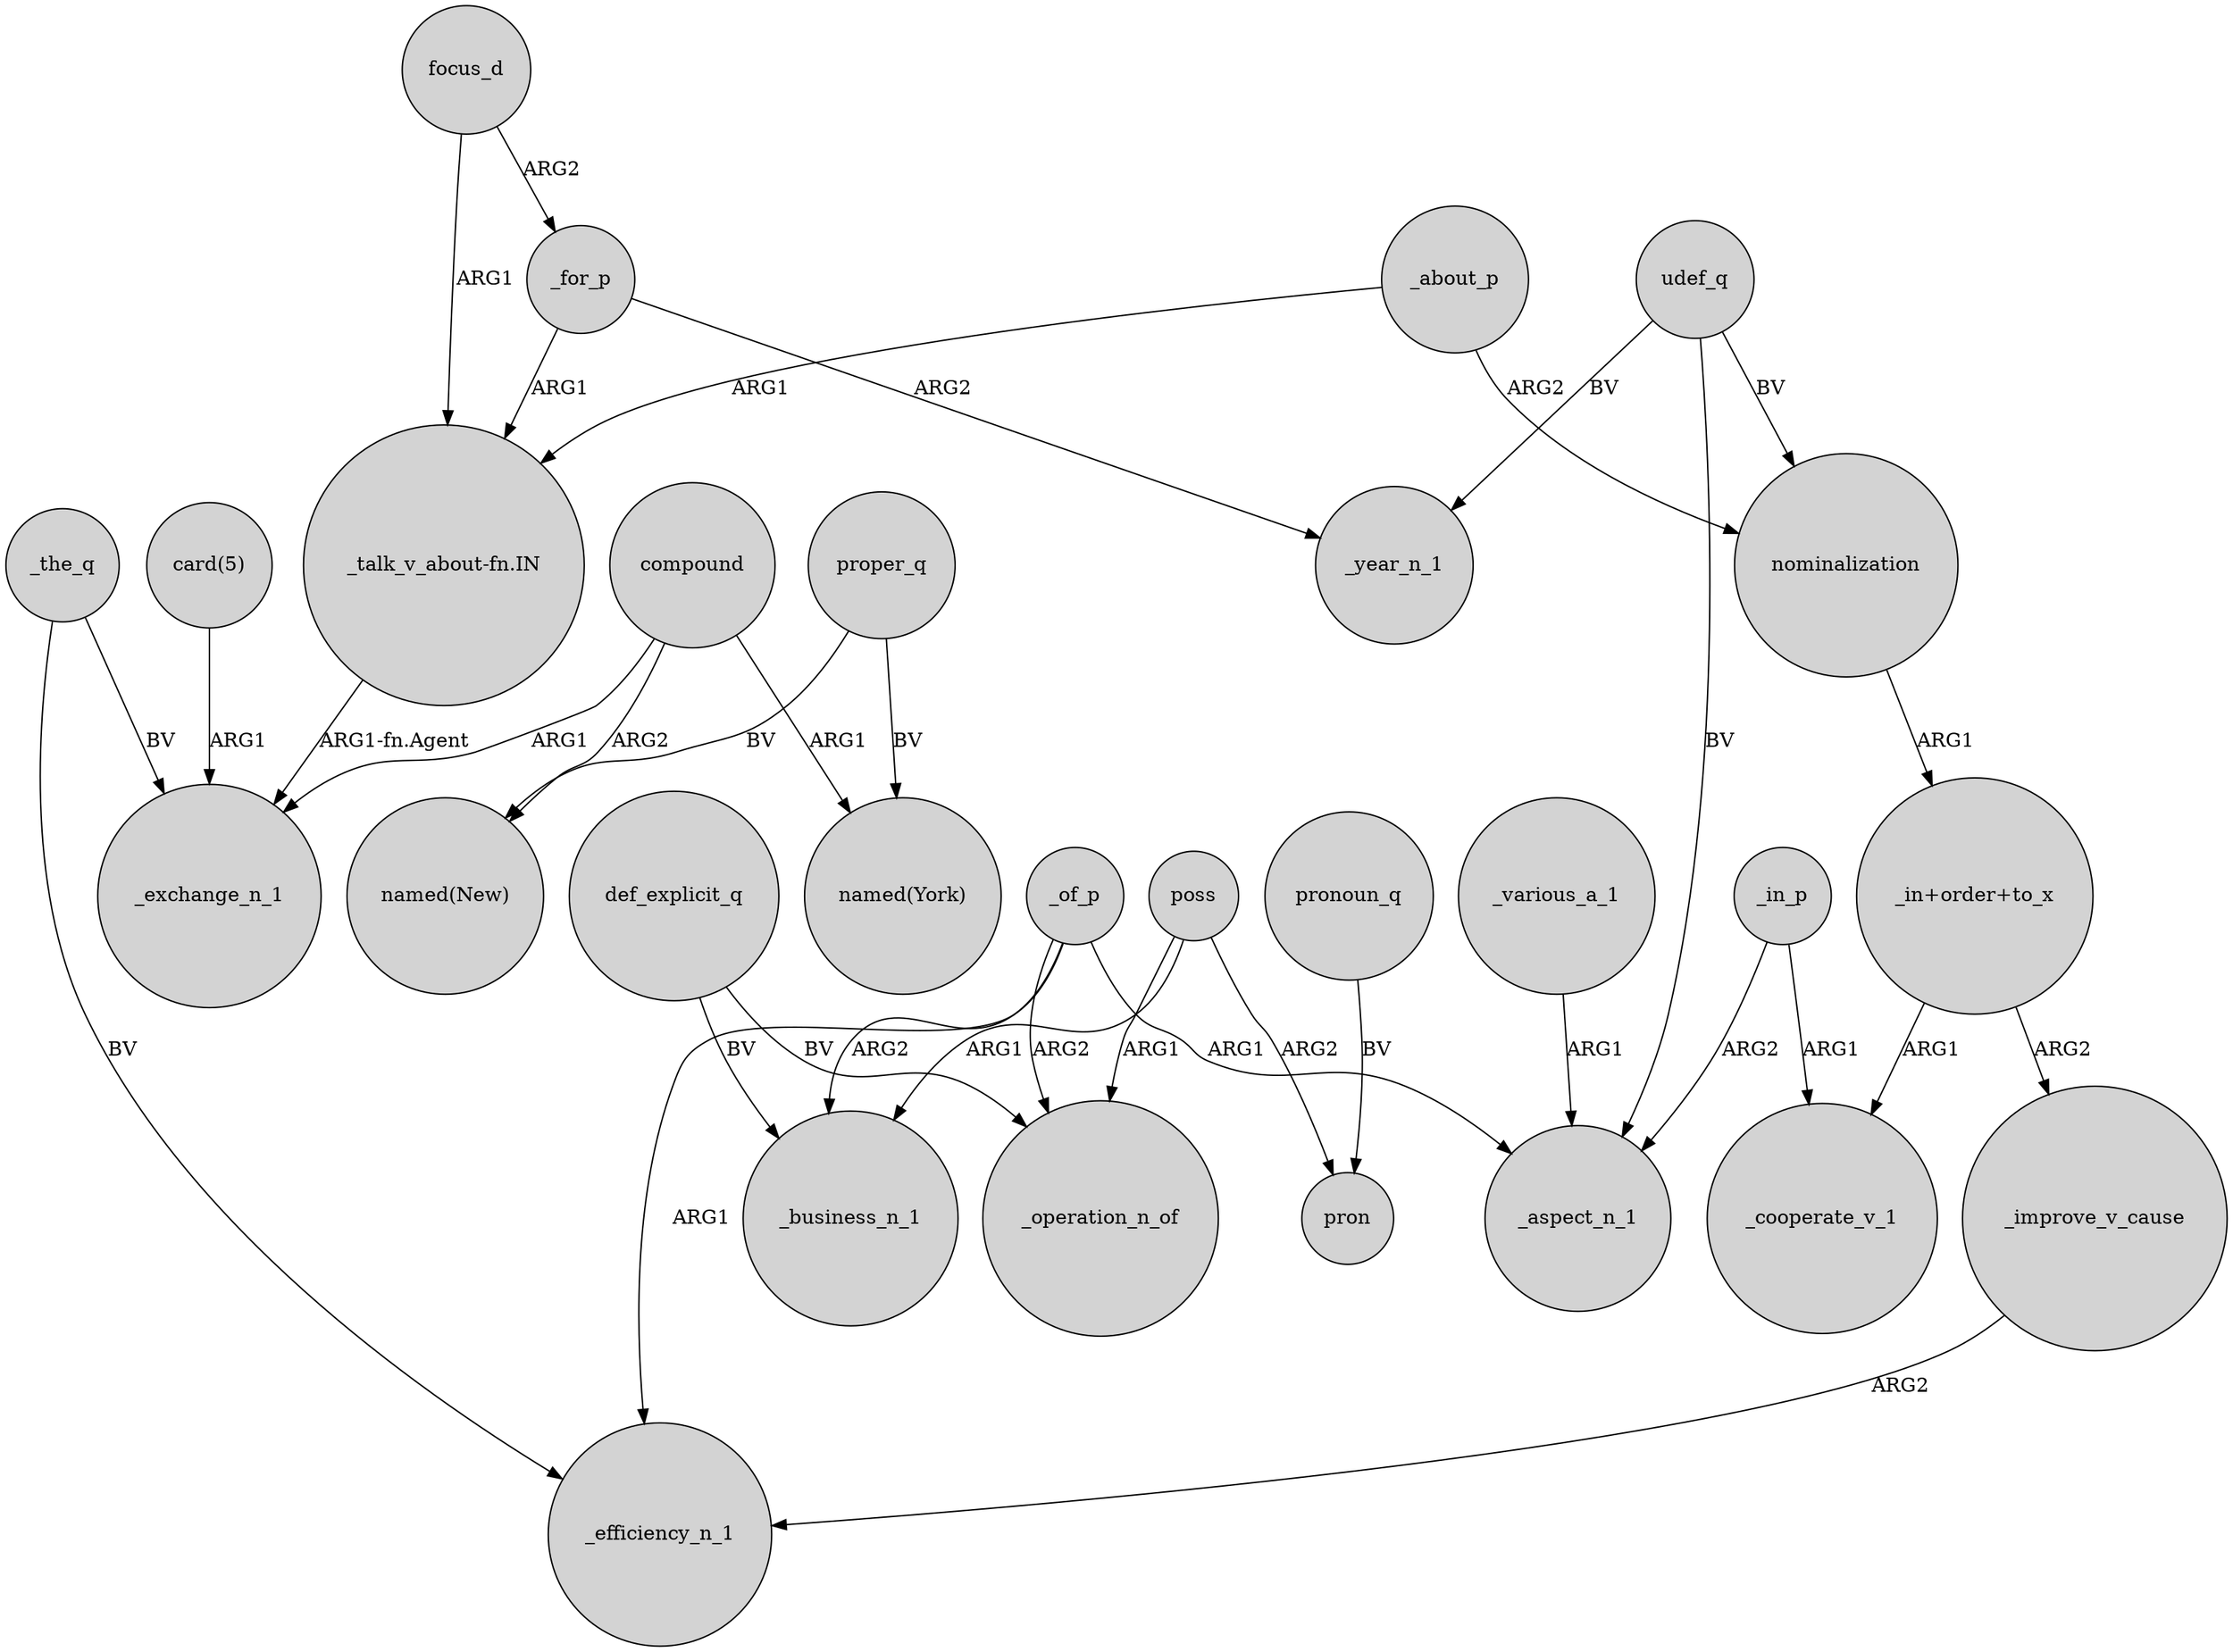 digraph {
	node [shape=circle style=filled]
	_about_p -> "_talk_v_about-fn.IN" [label=ARG1]
	compound -> "named(New)" [label=ARG2]
	_for_p -> _year_n_1 [label=ARG2]
	poss -> pron [label=ARG2]
	"_in+order+to_x" -> _cooperate_v_1 [label=ARG1]
	_of_p -> _efficiency_n_1 [label=ARG1]
	poss -> _operation_n_of [label=ARG1]
	proper_q -> "named(New)" [label=BV]
	_about_p -> nominalization [label=ARG2]
	_in_p -> _cooperate_v_1 [label=ARG1]
	poss -> _business_n_1 [label=ARG1]
	udef_q -> _aspect_n_1 [label=BV]
	_of_p -> _aspect_n_1 [label=ARG1]
	_various_a_1 -> _aspect_n_1 [label=ARG1]
	focus_d -> "_talk_v_about-fn.IN" [label=ARG1]
	focus_d -> _for_p [label=ARG2]
	_of_p -> _business_n_1 [label=ARG2]
	"_in+order+to_x" -> _improve_v_cause [label=ARG2]
	_improve_v_cause -> _efficiency_n_1 [label=ARG2]
	pronoun_q -> pron [label=BV]
	def_explicit_q -> _operation_n_of [label=BV]
	compound -> "named(York)" [label=ARG1]
	nominalization -> "_in+order+to_x" [label=ARG1]
	_the_q -> _efficiency_n_1 [label=BV]
	compound -> _exchange_n_1 [label=ARG1]
	_in_p -> _aspect_n_1 [label=ARG2]
	"card(5)" -> _exchange_n_1 [label=ARG1]
	udef_q -> nominalization [label=BV]
	"_talk_v_about-fn.IN" -> _exchange_n_1 [label="ARG1-fn.Agent"]
	udef_q -> _year_n_1 [label=BV]
	_of_p -> _operation_n_of [label=ARG2]
	_for_p -> "_talk_v_about-fn.IN" [label=ARG1]
	proper_q -> "named(York)" [label=BV]
	_the_q -> _exchange_n_1 [label=BV]
	def_explicit_q -> _business_n_1 [label=BV]
}
